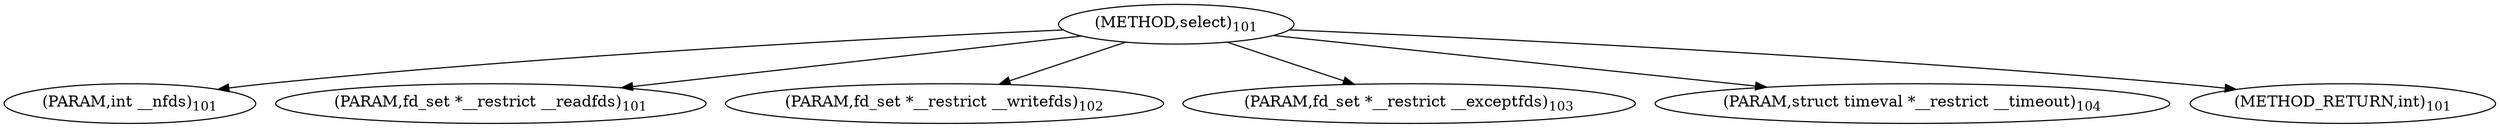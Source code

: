digraph "select" {  
"21723" [label = <(METHOD,select)<SUB>101</SUB>> ]
"21724" [label = <(PARAM,int __nfds)<SUB>101</SUB>> ]
"21725" [label = <(PARAM,fd_set *__restrict __readfds)<SUB>101</SUB>> ]
"21726" [label = <(PARAM,fd_set *__restrict __writefds)<SUB>102</SUB>> ]
"21727" [label = <(PARAM,fd_set *__restrict __exceptfds)<SUB>103</SUB>> ]
"21728" [label = <(PARAM,struct timeval *__restrict __timeout)<SUB>104</SUB>> ]
"21729" [label = <(METHOD_RETURN,int)<SUB>101</SUB>> ]
  "21723" -> "21724" 
  "21723" -> "21725" 
  "21723" -> "21726" 
  "21723" -> "21727" 
  "21723" -> "21728" 
  "21723" -> "21729" 
}
